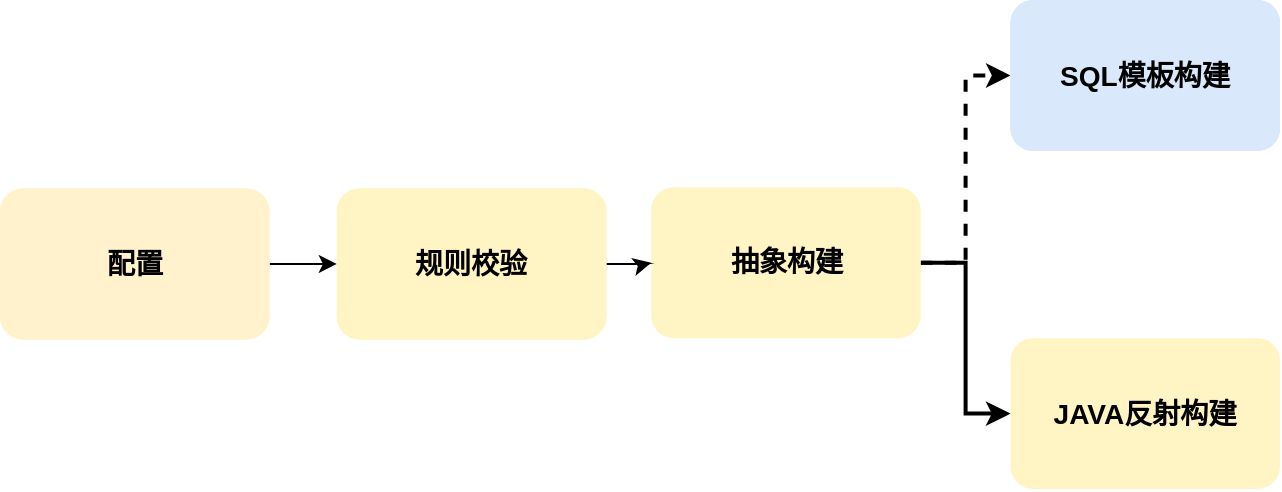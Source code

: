 <mxfile version="16.6.4" type="github">
  <diagram id="YuwCHeqFbcpFo9LPY-PJ" name="第 1 页">
    <mxGraphModel dx="782" dy="457" grid="1" gridSize="10" guides="1" tooltips="1" connect="1" arrows="1" fold="1" page="1" pageScale="1" pageWidth="827" pageHeight="1169" math="0" shadow="0">
      <root>
        <mxCell id="0" />
        <mxCell id="1" parent="0" />
        <mxCell id="3_1g0eFo5Rt5CnOM_eIa-23" value="" style="group" vertex="1" connectable="0" parent="1">
          <mxGeometry x="60" y="430" width="640" height="244.5" as="geometry" />
        </mxCell>
        <mxCell id="3_1g0eFo5Rt5CnOM_eIa-6" value="&lt;h3&gt;SQL模板构建&lt;/h3&gt;" style="rounded=1;whiteSpace=wrap;html=1;strokeColor=none;fillColor=#dae8fc;" vertex="1" parent="3_1g0eFo5Rt5CnOM_eIa-23">
          <mxGeometry x="505.263" width="134.737" height="75.424" as="geometry" />
        </mxCell>
        <mxCell id="3_1g0eFo5Rt5CnOM_eIa-8" value="&lt;h3&gt;JAVA反射构建&lt;/h3&gt;" style="rounded=1;whiteSpace=wrap;html=1;strokeColor=none;fillColor=#FFF4C3;" vertex="1" parent="3_1g0eFo5Rt5CnOM_eIa-23">
          <mxGeometry x="505.263" y="169.076" width="134.737" height="75.424" as="geometry" />
        </mxCell>
        <mxCell id="3_1g0eFo5Rt5CnOM_eIa-10" value="规则校验" style="rounded=1;whiteSpace=wrap;html=1;strokeColor=none;fillColor=#FFF4C3;" vertex="1" parent="3_1g0eFo5Rt5CnOM_eIa-23">
          <mxGeometry x="168.421" y="94.28" width="134.737" height="75.424" as="geometry" />
        </mxCell>
        <mxCell id="3_1g0eFo5Rt5CnOM_eIa-17" style="edgeStyle=orthogonalEdgeStyle;rounded=0;orthogonalLoop=1;jettySize=auto;html=1;exitX=1;exitY=0.5;exitDx=0;exitDy=0;entryX=0;entryY=0.5;entryDx=0;entryDy=0;dashed=1;strokeWidth=2;" edge="1" parent="3_1g0eFo5Rt5CnOM_eIa-23" source="3_1g0eFo5Rt5CnOM_eIa-13" target="3_1g0eFo5Rt5CnOM_eIa-6">
          <mxGeometry relative="1" as="geometry" />
        </mxCell>
        <mxCell id="3_1g0eFo5Rt5CnOM_eIa-18" style="edgeStyle=orthogonalEdgeStyle;rounded=0;orthogonalLoop=1;jettySize=auto;html=1;exitX=1;exitY=0.5;exitDx=0;exitDy=0;strokeWidth=2;" edge="1" parent="3_1g0eFo5Rt5CnOM_eIa-23" source="3_1g0eFo5Rt5CnOM_eIa-13" target="3_1g0eFo5Rt5CnOM_eIa-8">
          <mxGeometry relative="1" as="geometry" />
        </mxCell>
        <mxCell id="3_1g0eFo5Rt5CnOM_eIa-13" value="&lt;h3&gt;抽象构建&lt;/h3&gt;" style="rounded=1;whiteSpace=wrap;html=1;strokeColor=none;fillColor=#FFF4C3;" vertex="1" parent="3_1g0eFo5Rt5CnOM_eIa-23">
          <mxGeometry x="325.614" y="93.652" width="134.737" height="75.424" as="geometry" />
        </mxCell>
        <mxCell id="3_1g0eFo5Rt5CnOM_eIa-16" style="edgeStyle=orthogonalEdgeStyle;rounded=0;orthogonalLoop=1;jettySize=auto;html=1;exitX=1;exitY=0.5;exitDx=0;exitDy=0;" edge="1" parent="3_1g0eFo5Rt5CnOM_eIa-23" source="3_1g0eFo5Rt5CnOM_eIa-10" target="3_1g0eFo5Rt5CnOM_eIa-13">
          <mxGeometry relative="1" as="geometry" />
        </mxCell>
        <mxCell id="3_1g0eFo5Rt5CnOM_eIa-15" style="edgeStyle=orthogonalEdgeStyle;rounded=0;orthogonalLoop=1;jettySize=auto;html=1;exitX=1;exitY=0.5;exitDx=0;exitDy=0;entryX=0;entryY=0.5;entryDx=0;entryDy=0;" edge="1" parent="3_1g0eFo5Rt5CnOM_eIa-23" source="3_1g0eFo5Rt5CnOM_eIa-14" target="3_1g0eFo5Rt5CnOM_eIa-10">
          <mxGeometry relative="1" as="geometry" />
        </mxCell>
        <mxCell id="3_1g0eFo5Rt5CnOM_eIa-14" value="&lt;h3&gt;配置&lt;/h3&gt;" style="rounded=1;whiteSpace=wrap;html=1;strokeColor=none;fillColor=#fff2cc;" vertex="1" parent="3_1g0eFo5Rt5CnOM_eIa-23">
          <mxGeometry y="94.28" width="134.737" height="75.424" as="geometry" />
        </mxCell>
        <mxCell id="3_1g0eFo5Rt5CnOM_eIa-20" value="规则校验" style="rounded=1;whiteSpace=wrap;html=1;strokeColor=none;fillColor=#FFF4C3;" vertex="1" parent="3_1g0eFo5Rt5CnOM_eIa-23">
          <mxGeometry x="168.421" y="94.28" width="134.737" height="75.424" as="geometry" />
        </mxCell>
        <mxCell id="3_1g0eFo5Rt5CnOM_eIa-21" value="&lt;h3&gt;规则校验&lt;/h3&gt;" style="rounded=1;whiteSpace=wrap;html=1;strokeColor=none;fillColor=#FFF4C3;" vertex="1" parent="3_1g0eFo5Rt5CnOM_eIa-23">
          <mxGeometry x="168.421" y="94.28" width="134.737" height="75.424" as="geometry" />
        </mxCell>
        <mxCell id="3_1g0eFo5Rt5CnOM_eIa-22" value="&lt;h3&gt;配置&lt;/h3&gt;" style="rounded=1;whiteSpace=wrap;html=1;strokeColor=none;fillColor=#fff2cc;" vertex="1" parent="3_1g0eFo5Rt5CnOM_eIa-23">
          <mxGeometry y="94.28" width="134.737" height="75.424" as="geometry" />
        </mxCell>
        <mxCell id="3_1g0eFo5Rt5CnOM_eIa-26" value="&lt;h3&gt;SQL模板构建&lt;/h3&gt;" style="rounded=1;whiteSpace=wrap;html=1;strokeColor=none;fillColor=#dae8fc;" vertex="1" parent="3_1g0eFo5Rt5CnOM_eIa-23">
          <mxGeometry x="505.263" width="134.737" height="75.424" as="geometry" />
        </mxCell>
        <mxCell id="3_1g0eFo5Rt5CnOM_eIa-27" value="&lt;h3&gt;SQL模板构建&lt;/h3&gt;" style="rounded=1;whiteSpace=wrap;html=1;strokeColor=none;fillColor=#dae8fc;" vertex="1" parent="3_1g0eFo5Rt5CnOM_eIa-23">
          <mxGeometry x="505.263" width="134.737" height="75.424" as="geometry" />
        </mxCell>
      </root>
    </mxGraphModel>
  </diagram>
</mxfile>
